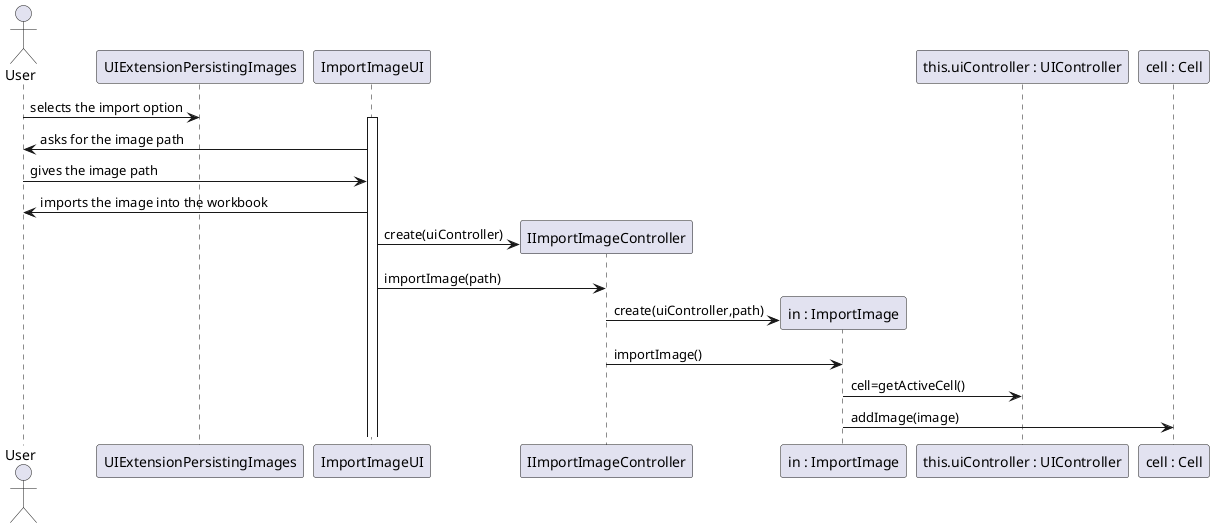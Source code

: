 @startuml persisting_images.png

actor User 
  participant "UIExtensionPersistingImages" as UI
  participant "ImportImageUI" as Iui
  participant "IImportImageController" as Ctrl
  participant "in : ImportImage" as In
  participant "this.uiController : UIController" as UIC
  participant "cell : Cell" as cell

  User->UI: selects the import option
  activate Iui 
  Iui->User: asks for the image path
  User->Iui: gives the image path
  Iui->User: imports the image into the workbook
  create Ctrl
  Iui ->Ctrl: create(uiController)
  Iui ->Ctrl: importImage(path)
  create In
  Ctrl -> In : create(uiController,path)
  Ctrl -> In : importImage()
  In -> UIC : cell=getActiveCell()
  In -> cell: addImage(image)

@enduml
